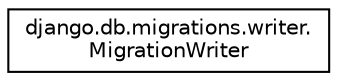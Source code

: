 digraph "Graphical Class Hierarchy"
{
 // LATEX_PDF_SIZE
  edge [fontname="Helvetica",fontsize="10",labelfontname="Helvetica",labelfontsize="10"];
  node [fontname="Helvetica",fontsize="10",shape=record];
  rankdir="LR";
  Node0 [label="django.db.migrations.writer.\lMigrationWriter",height=0.2,width=0.4,color="black", fillcolor="white", style="filled",URL="$classdjango_1_1db_1_1migrations_1_1writer_1_1_migration_writer.html",tooltip=" "];
}
